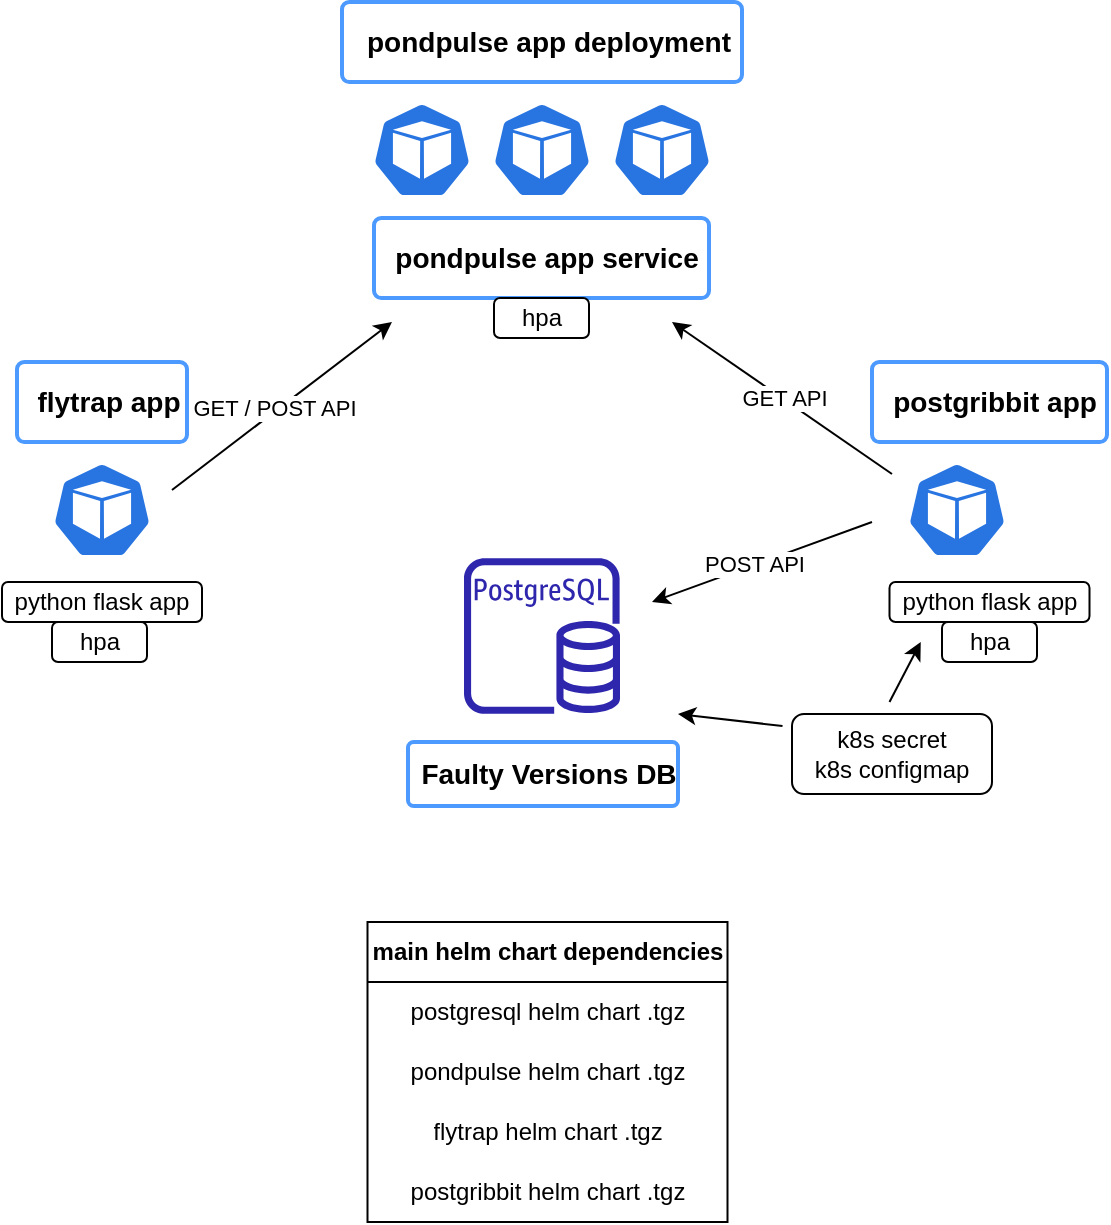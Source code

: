 <mxfile version="21.6.2" type="device">
  <diagram name="Page-1" id="5z5_8dt1fizVK_PCdYBf">
    <mxGraphModel dx="954" dy="523" grid="1" gridSize="10" guides="1" tooltips="1" connect="1" arrows="1" fold="1" page="1" pageScale="1" pageWidth="850" pageHeight="1100" math="0" shadow="0">
      <root>
        <mxCell id="0" />
        <mxCell id="1" parent="0" />
        <mxCell id="i9YZYnY12w-RiFO6jAS7-3" value="" style="sketch=0;html=1;dashed=0;whitespace=wrap;fillColor=#2875E2;strokeColor=#ffffff;points=[[0.005,0.63,0],[0.1,0.2,0],[0.9,0.2,0],[0.5,0,0],[0.995,0.63,0],[0.72,0.99,0],[0.5,1,0],[0.28,0.99,0]];verticalLabelPosition=bottom;align=center;verticalAlign=top;shape=mxgraph.kubernetes.icon;prIcon=pod" vertex="1" parent="1">
          <mxGeometry x="180" y="370" width="50" height="48" as="geometry" />
        </mxCell>
        <mxCell id="i9YZYnY12w-RiFO6jAS7-4" value="" style="sketch=0;html=1;dashed=0;whitespace=wrap;fillColor=#2875E2;strokeColor=#ffffff;points=[[0.005,0.63,0],[0.1,0.2,0],[0.9,0.2,0],[0.5,0,0],[0.995,0.63,0],[0.72,0.99,0],[0.5,1,0],[0.28,0.99,0]];verticalLabelPosition=bottom;align=center;verticalAlign=top;shape=mxgraph.kubernetes.icon;prIcon=pod" vertex="1" parent="1">
          <mxGeometry x="340" y="190" width="50" height="48" as="geometry" />
        </mxCell>
        <mxCell id="i9YZYnY12w-RiFO6jAS7-5" value="" style="sketch=0;html=1;dashed=0;whitespace=wrap;fillColor=#2875E2;strokeColor=#ffffff;points=[[0.005,0.63,0],[0.1,0.2,0],[0.9,0.2,0],[0.5,0,0],[0.995,0.63,0],[0.72,0.99,0],[0.5,1,0],[0.28,0.99,0]];verticalLabelPosition=bottom;align=center;verticalAlign=top;shape=mxgraph.kubernetes.icon;prIcon=pod" vertex="1" parent="1">
          <mxGeometry x="400" y="190" width="50" height="48" as="geometry" />
        </mxCell>
        <mxCell id="i9YZYnY12w-RiFO6jAS7-6" value="" style="sketch=0;html=1;dashed=0;whitespace=wrap;fillColor=#2875E2;strokeColor=#ffffff;points=[[0.005,0.63,0],[0.1,0.2,0],[0.9,0.2,0],[0.5,0,0],[0.995,0.63,0],[0.72,0.99,0],[0.5,1,0],[0.28,0.99,0]];verticalLabelPosition=bottom;align=center;verticalAlign=top;shape=mxgraph.kubernetes.icon;prIcon=pod" vertex="1" parent="1">
          <mxGeometry x="460" y="190" width="50" height="48" as="geometry" />
        </mxCell>
        <mxCell id="i9YZYnY12w-RiFO6jAS7-7" value="" style="sketch=0;html=1;dashed=0;whitespace=wrap;fillColor=#2875E2;strokeColor=#ffffff;points=[[0.005,0.63,0],[0.1,0.2,0],[0.9,0.2,0],[0.5,0,0],[0.995,0.63,0],[0.72,0.99,0],[0.5,1,0],[0.28,0.99,0]];verticalLabelPosition=bottom;align=center;verticalAlign=top;shape=mxgraph.kubernetes.icon;prIcon=pod" vertex="1" parent="1">
          <mxGeometry x="607.5" y="370" width="50" height="48" as="geometry" />
        </mxCell>
        <mxCell id="i9YZYnY12w-RiFO6jAS7-8" value="" style="sketch=0;outlineConnect=0;fontColor=#232F3E;gradientColor=none;fillColor=#2E27AD;strokeColor=none;dashed=0;verticalLabelPosition=bottom;verticalAlign=top;align=center;html=1;fontSize=12;fontStyle=0;aspect=fixed;pointerEvents=1;shape=mxgraph.aws4.rds_postgresql_instance;" vertex="1" parent="1">
          <mxGeometry x="386" y="418" width="78" height="78" as="geometry" />
        </mxCell>
        <mxCell id="i9YZYnY12w-RiFO6jAS7-10" value="&lt;b&gt;&lt;font style=&quot;font-size: 14px;&quot;&gt;pondpulse app deployment&lt;/font&gt;&lt;/b&gt;" style="rounded=1;arcSize=9;align=center;spacingLeft=5;strokeColor=#4C9AFF;html=1;strokeWidth=2;fontSize=12" vertex="1" parent="1">
          <mxGeometry x="325" y="140" width="200" height="40" as="geometry" />
        </mxCell>
        <mxCell id="i9YZYnY12w-RiFO6jAS7-11" value="&lt;b&gt;&lt;font style=&quot;font-size: 14px;&quot;&gt;flytrap app&lt;br&gt;&lt;/font&gt;&lt;/b&gt;" style="rounded=1;arcSize=9;align=center;spacingLeft=5;strokeColor=#4C9AFF;html=1;strokeWidth=2;fontSize=12" vertex="1" parent="1">
          <mxGeometry x="162.5" y="320" width="85" height="40" as="geometry" />
        </mxCell>
        <mxCell id="i9YZYnY12w-RiFO6jAS7-12" value="&lt;b&gt;&lt;font style=&quot;font-size: 14px;&quot;&gt;postgribbit app&lt;br&gt;&lt;/font&gt;&lt;/b&gt;" style="rounded=1;arcSize=9;align=center;spacingLeft=5;strokeColor=#4C9AFF;html=1;strokeWidth=2;fontSize=12" vertex="1" parent="1">
          <mxGeometry x="590" y="320" width="117.5" height="40" as="geometry" />
        </mxCell>
        <mxCell id="i9YZYnY12w-RiFO6jAS7-13" value="" style="endArrow=classic;html=1;rounded=0;" edge="1" parent="1">
          <mxGeometry width="50" height="50" relative="1" as="geometry">
            <mxPoint x="240" y="384" as="sourcePoint" />
            <mxPoint x="350" y="300" as="targetPoint" />
          </mxGeometry>
        </mxCell>
        <mxCell id="i9YZYnY12w-RiFO6jAS7-18" value="GET / POST API" style="edgeLabel;html=1;align=center;verticalAlign=middle;resizable=0;points=[];" vertex="1" connectable="0" parent="i9YZYnY12w-RiFO6jAS7-13">
          <mxGeometry x="-0.039" y="1" relative="1" as="geometry">
            <mxPoint x="-1" as="offset" />
          </mxGeometry>
        </mxCell>
        <mxCell id="i9YZYnY12w-RiFO6jAS7-14" value="&lt;b&gt;&lt;font style=&quot;font-size: 14px;&quot;&gt;pondpulse app service&lt;/font&gt;&lt;/b&gt;" style="rounded=1;arcSize=9;align=center;spacingLeft=5;strokeColor=#4C9AFF;html=1;strokeWidth=2;fontSize=12" vertex="1" parent="1">
          <mxGeometry x="341" y="248" width="167.5" height="40" as="geometry" />
        </mxCell>
        <mxCell id="i9YZYnY12w-RiFO6jAS7-15" value="" style="endArrow=classic;html=1;rounded=0;" edge="1" parent="1">
          <mxGeometry width="50" height="50" relative="1" as="geometry">
            <mxPoint x="600" y="376" as="sourcePoint" />
            <mxPoint x="490" y="300" as="targetPoint" />
          </mxGeometry>
        </mxCell>
        <mxCell id="i9YZYnY12w-RiFO6jAS7-19" value="GET API" style="edgeLabel;html=1;align=center;verticalAlign=middle;resizable=0;points=[];" vertex="1" connectable="0" parent="i9YZYnY12w-RiFO6jAS7-15">
          <mxGeometry x="-0.008" y="-1" relative="1" as="geometry">
            <mxPoint as="offset" />
          </mxGeometry>
        </mxCell>
        <mxCell id="i9YZYnY12w-RiFO6jAS7-16" value="" style="endArrow=classic;html=1;rounded=0;" edge="1" parent="1">
          <mxGeometry width="50" height="50" relative="1" as="geometry">
            <mxPoint x="590" y="400" as="sourcePoint" />
            <mxPoint x="480" y="440" as="targetPoint" />
          </mxGeometry>
        </mxCell>
        <mxCell id="i9YZYnY12w-RiFO6jAS7-20" value="POST API" style="edgeLabel;html=1;align=center;verticalAlign=middle;resizable=0;points=[];" vertex="1" connectable="0" parent="i9YZYnY12w-RiFO6jAS7-16">
          <mxGeometry x="0.067" y="-1" relative="1" as="geometry">
            <mxPoint as="offset" />
          </mxGeometry>
        </mxCell>
        <mxCell id="i9YZYnY12w-RiFO6jAS7-17" value="&lt;b&gt;&lt;font style=&quot;font-size: 14px;&quot;&gt;Faulty Versions DB&lt;br&gt;&lt;/font&gt;&lt;/b&gt;" style="rounded=1;arcSize=9;align=center;spacingLeft=5;strokeColor=#4C9AFF;html=1;strokeWidth=2;fontSize=12" vertex="1" parent="1">
          <mxGeometry x="358" y="510" width="135" height="32" as="geometry" />
        </mxCell>
        <mxCell id="i9YZYnY12w-RiFO6jAS7-21" value="python flask app" style="rounded=1;whiteSpace=wrap;html=1;" vertex="1" parent="1">
          <mxGeometry x="155" y="430" width="100" height="20" as="geometry" />
        </mxCell>
        <mxCell id="i9YZYnY12w-RiFO6jAS7-22" value="python flask app" style="rounded=1;whiteSpace=wrap;html=1;" vertex="1" parent="1">
          <mxGeometry x="598.75" y="430" width="100" height="20" as="geometry" />
        </mxCell>
        <mxCell id="i9YZYnY12w-RiFO6jAS7-23" value="" style="shape=image;html=1;verticalAlign=top;verticalLabelPosition=bottom;labelBackgroundColor=#ffffff;imageAspect=0;aspect=fixed;image=https://cdn3.iconfinder.com/data/icons/travelling-icon-set/800/helm-128.png" vertex="1" parent="1">
          <mxGeometry x="212.25" y="620" width="108" height="108" as="geometry" />
        </mxCell>
        <mxCell id="i9YZYnY12w-RiFO6jAS7-24" value="&lt;b&gt;main helm chart dependencies&lt;/b&gt;" style="swimlane;fontStyle=0;childLayout=stackLayout;horizontal=1;startSize=30;horizontalStack=0;resizeParent=1;resizeParentMax=0;resizeLast=0;collapsible=1;marginBottom=0;whiteSpace=wrap;html=1;" vertex="1" parent="1">
          <mxGeometry x="337.75" y="600" width="180" height="150" as="geometry">
            <mxRectangle x="180" y="550" width="210" height="30" as="alternateBounds" />
          </mxGeometry>
        </mxCell>
        <mxCell id="i9YZYnY12w-RiFO6jAS7-25" value="postgresql helm chart .tgz" style="text;strokeColor=none;fillColor=none;align=center;verticalAlign=middle;spacingLeft=4;spacingRight=4;overflow=hidden;points=[[0,0.5],[1,0.5]];portConstraint=eastwest;rotatable=0;whiteSpace=wrap;html=1;" vertex="1" parent="i9YZYnY12w-RiFO6jAS7-24">
          <mxGeometry y="30" width="180" height="30" as="geometry" />
        </mxCell>
        <mxCell id="i9YZYnY12w-RiFO6jAS7-26" value="pondpulse helm chart .tgz" style="text;strokeColor=none;fillColor=none;align=center;verticalAlign=middle;spacingLeft=4;spacingRight=4;overflow=hidden;points=[[0,0.5],[1,0.5]];portConstraint=eastwest;rotatable=0;whiteSpace=wrap;html=1;" vertex="1" parent="i9YZYnY12w-RiFO6jAS7-24">
          <mxGeometry y="60" width="180" height="30" as="geometry" />
        </mxCell>
        <mxCell id="i9YZYnY12w-RiFO6jAS7-27" value="flytrap helm chart .tgz" style="text;strokeColor=none;fillColor=none;align=center;verticalAlign=middle;spacingLeft=4;spacingRight=4;overflow=hidden;points=[[0,0.5],[1,0.5]];portConstraint=eastwest;rotatable=0;whiteSpace=wrap;html=1;" vertex="1" parent="i9YZYnY12w-RiFO6jAS7-24">
          <mxGeometry y="90" width="180" height="30" as="geometry" />
        </mxCell>
        <mxCell id="i9YZYnY12w-RiFO6jAS7-28" value="postgribbit helm chart .tgz" style="text;strokeColor=none;fillColor=none;align=center;verticalAlign=middle;spacingLeft=4;spacingRight=4;overflow=hidden;points=[[0,0.5],[1,0.5]];portConstraint=eastwest;rotatable=0;whiteSpace=wrap;html=1;" vertex="1" parent="i9YZYnY12w-RiFO6jAS7-24">
          <mxGeometry y="120" width="180" height="30" as="geometry" />
        </mxCell>
        <mxCell id="i9YZYnY12w-RiFO6jAS7-30" value="k8s secret&lt;br&gt;k8s configmap" style="rounded=1;whiteSpace=wrap;html=1;" vertex="1" parent="1">
          <mxGeometry x="550" y="496" width="100" height="40" as="geometry" />
        </mxCell>
        <mxCell id="i9YZYnY12w-RiFO6jAS7-31" value="hpa" style="rounded=1;whiteSpace=wrap;html=1;" vertex="1" parent="1">
          <mxGeometry x="180" y="450" width="47.5" height="20" as="geometry" />
        </mxCell>
        <mxCell id="i9YZYnY12w-RiFO6jAS7-32" value="hpa" style="rounded=1;whiteSpace=wrap;html=1;" vertex="1" parent="1">
          <mxGeometry x="625" y="450" width="47.5" height="20" as="geometry" />
        </mxCell>
        <mxCell id="i9YZYnY12w-RiFO6jAS7-33" value="hpa" style="rounded=1;whiteSpace=wrap;html=1;" vertex="1" parent="1">
          <mxGeometry x="401" y="288" width="47.5" height="20" as="geometry" />
        </mxCell>
        <mxCell id="i9YZYnY12w-RiFO6jAS7-35" value="" style="endArrow=classic;html=1;rounded=0;" edge="1" parent="1">
          <mxGeometry width="50" height="50" relative="1" as="geometry">
            <mxPoint x="598.75" y="490" as="sourcePoint" />
            <mxPoint x="614.37" y="460" as="targetPoint" />
          </mxGeometry>
        </mxCell>
        <mxCell id="i9YZYnY12w-RiFO6jAS7-36" value="" style="endArrow=classic;html=1;rounded=0;" edge="1" parent="1">
          <mxGeometry width="50" height="50" relative="1" as="geometry">
            <mxPoint x="545.25" y="502" as="sourcePoint" />
            <mxPoint x="493" y="496" as="targetPoint" />
          </mxGeometry>
        </mxCell>
      </root>
    </mxGraphModel>
  </diagram>
</mxfile>
